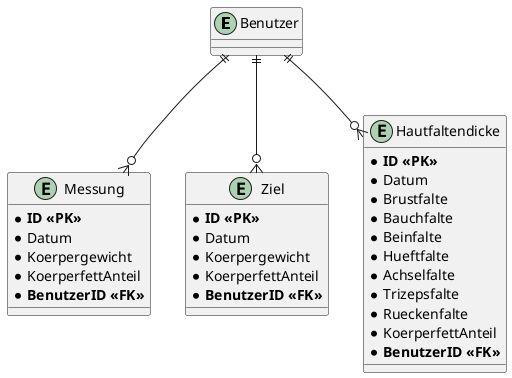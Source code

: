 @startuml
entity Benutzer

entity Messung
{
    * **ID <<PK>>**
    * Datum
    * Koerpergewicht
    * KoerperfettAnteil
    * **BenutzerID <<FK>>**
}

entity Ziel
{
    * **ID <<PK>>**
    * Datum
    * Koerpergewicht
    * KoerperfettAnteil
    * **BenutzerID <<FK>>**
}

entity Hautfaltendicke
{
    * **ID <<PK>>**
    * Datum
    * Brustfalte
    * Bauchfalte
    * Beinfalte
    * Hueftfalte
    * Achselfalte
    * Trizepsfalte
    * Rueckenfalte
    * KoerperfettAnteil
    * **BenutzerID <<FK>>**
}

Benutzer ||--o{ Messung
Benutzer ||--o{ Ziel
Benutzer ||--o{ Hautfaltendicke
@enduml
